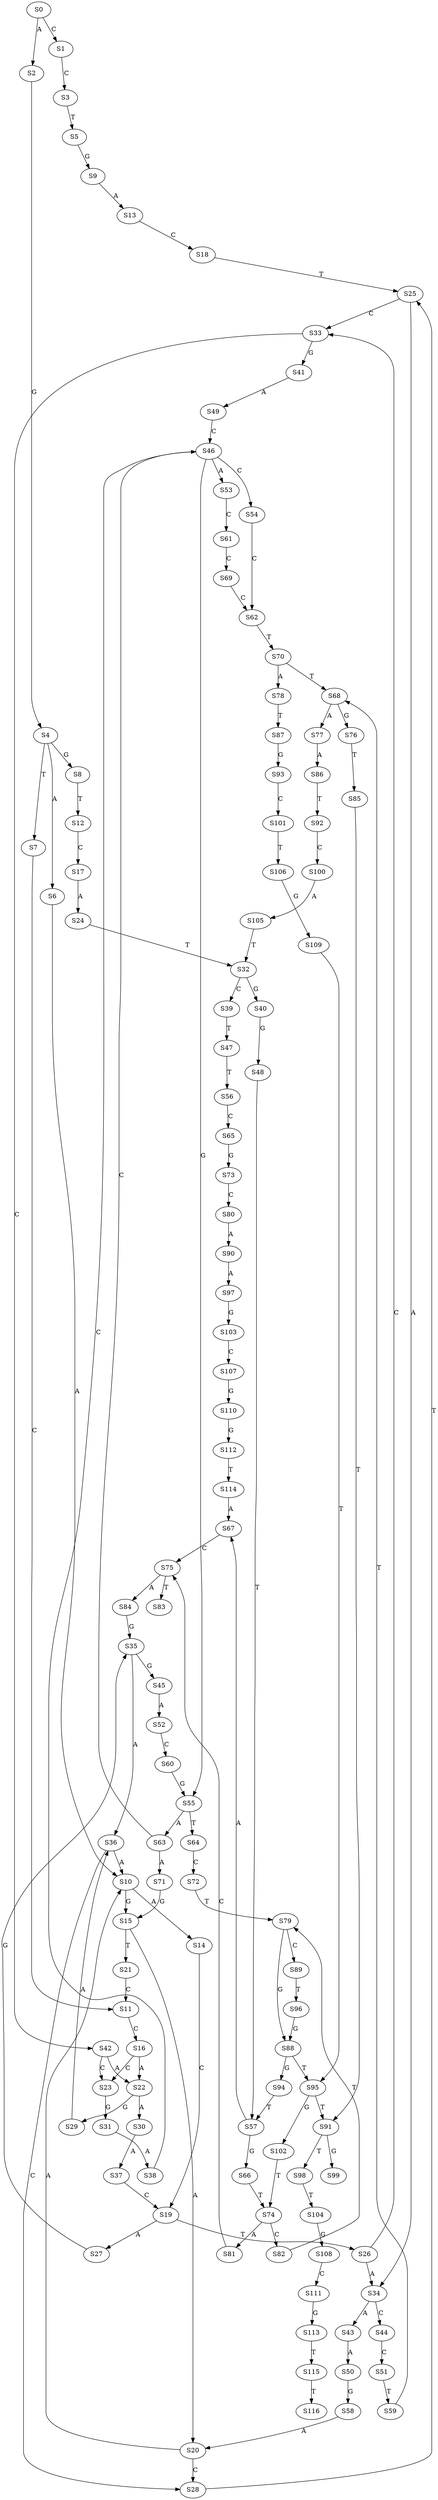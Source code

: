 strict digraph  {
	S0 -> S1 [ label = C ];
	S0 -> S2 [ label = A ];
	S1 -> S3 [ label = C ];
	S2 -> S4 [ label = G ];
	S3 -> S5 [ label = T ];
	S4 -> S6 [ label = A ];
	S4 -> S7 [ label = T ];
	S4 -> S8 [ label = G ];
	S5 -> S9 [ label = G ];
	S6 -> S10 [ label = A ];
	S7 -> S11 [ label = C ];
	S8 -> S12 [ label = T ];
	S9 -> S13 [ label = A ];
	S10 -> S14 [ label = A ];
	S10 -> S15 [ label = G ];
	S11 -> S16 [ label = C ];
	S12 -> S17 [ label = C ];
	S13 -> S18 [ label = C ];
	S14 -> S19 [ label = C ];
	S15 -> S20 [ label = A ];
	S15 -> S21 [ label = T ];
	S16 -> S22 [ label = A ];
	S16 -> S23 [ label = C ];
	S17 -> S24 [ label = A ];
	S18 -> S25 [ label = T ];
	S19 -> S26 [ label = T ];
	S19 -> S27 [ label = A ];
	S20 -> S28 [ label = C ];
	S20 -> S10 [ label = A ];
	S21 -> S11 [ label = C ];
	S22 -> S29 [ label = G ];
	S22 -> S30 [ label = A ];
	S23 -> S31 [ label = G ];
	S24 -> S32 [ label = T ];
	S25 -> S33 [ label = C ];
	S25 -> S34 [ label = A ];
	S26 -> S34 [ label = A ];
	S26 -> S33 [ label = C ];
	S27 -> S35 [ label = G ];
	S28 -> S25 [ label = T ];
	S29 -> S36 [ label = A ];
	S30 -> S37 [ label = A ];
	S31 -> S38 [ label = A ];
	S32 -> S39 [ label = C ];
	S32 -> S40 [ label = G ];
	S33 -> S41 [ label = G ];
	S33 -> S42 [ label = C ];
	S34 -> S43 [ label = A ];
	S34 -> S44 [ label = C ];
	S35 -> S36 [ label = A ];
	S35 -> S45 [ label = G ];
	S36 -> S28 [ label = C ];
	S36 -> S10 [ label = A ];
	S37 -> S19 [ label = C ];
	S38 -> S46 [ label = C ];
	S39 -> S47 [ label = T ];
	S40 -> S48 [ label = G ];
	S41 -> S49 [ label = A ];
	S42 -> S22 [ label = A ];
	S42 -> S23 [ label = C ];
	S43 -> S50 [ label = A ];
	S44 -> S51 [ label = C ];
	S45 -> S52 [ label = A ];
	S46 -> S53 [ label = A ];
	S46 -> S54 [ label = C ];
	S46 -> S55 [ label = G ];
	S47 -> S56 [ label = T ];
	S48 -> S57 [ label = T ];
	S49 -> S46 [ label = C ];
	S50 -> S58 [ label = G ];
	S51 -> S59 [ label = T ];
	S52 -> S60 [ label = C ];
	S53 -> S61 [ label = C ];
	S54 -> S62 [ label = C ];
	S55 -> S63 [ label = A ];
	S55 -> S64 [ label = T ];
	S56 -> S65 [ label = C ];
	S57 -> S66 [ label = G ];
	S57 -> S67 [ label = A ];
	S58 -> S20 [ label = A ];
	S59 -> S68 [ label = T ];
	S60 -> S55 [ label = G ];
	S61 -> S69 [ label = C ];
	S62 -> S70 [ label = T ];
	S63 -> S46 [ label = C ];
	S63 -> S71 [ label = A ];
	S64 -> S72 [ label = C ];
	S65 -> S73 [ label = G ];
	S66 -> S74 [ label = T ];
	S67 -> S75 [ label = C ];
	S68 -> S76 [ label = G ];
	S68 -> S77 [ label = A ];
	S69 -> S62 [ label = C ];
	S70 -> S68 [ label = T ];
	S70 -> S78 [ label = A ];
	S71 -> S15 [ label = G ];
	S72 -> S79 [ label = T ];
	S73 -> S80 [ label = C ];
	S74 -> S81 [ label = A ];
	S74 -> S82 [ label = C ];
	S75 -> S83 [ label = T ];
	S75 -> S84 [ label = A ];
	S76 -> S85 [ label = T ];
	S77 -> S86 [ label = A ];
	S78 -> S87 [ label = T ];
	S79 -> S88 [ label = G ];
	S79 -> S89 [ label = C ];
	S80 -> S90 [ label = A ];
	S81 -> S75 [ label = C ];
	S82 -> S79 [ label = T ];
	S84 -> S35 [ label = G ];
	S85 -> S91 [ label = T ];
	S86 -> S92 [ label = T ];
	S87 -> S93 [ label = G ];
	S88 -> S94 [ label = G ];
	S88 -> S95 [ label = T ];
	S89 -> S96 [ label = T ];
	S90 -> S97 [ label = A ];
	S91 -> S98 [ label = T ];
	S91 -> S99 [ label = G ];
	S92 -> S100 [ label = C ];
	S93 -> S101 [ label = C ];
	S94 -> S57 [ label = T ];
	S95 -> S102 [ label = G ];
	S95 -> S91 [ label = T ];
	S96 -> S88 [ label = G ];
	S97 -> S103 [ label = G ];
	S98 -> S104 [ label = T ];
	S100 -> S105 [ label = A ];
	S101 -> S106 [ label = T ];
	S102 -> S74 [ label = T ];
	S103 -> S107 [ label = C ];
	S104 -> S108 [ label = G ];
	S105 -> S32 [ label = T ];
	S106 -> S109 [ label = G ];
	S107 -> S110 [ label = G ];
	S108 -> S111 [ label = C ];
	S109 -> S95 [ label = T ];
	S110 -> S112 [ label = G ];
	S111 -> S113 [ label = G ];
	S112 -> S114 [ label = T ];
	S113 -> S115 [ label = T ];
	S114 -> S67 [ label = A ];
	S115 -> S116 [ label = T ];
}
